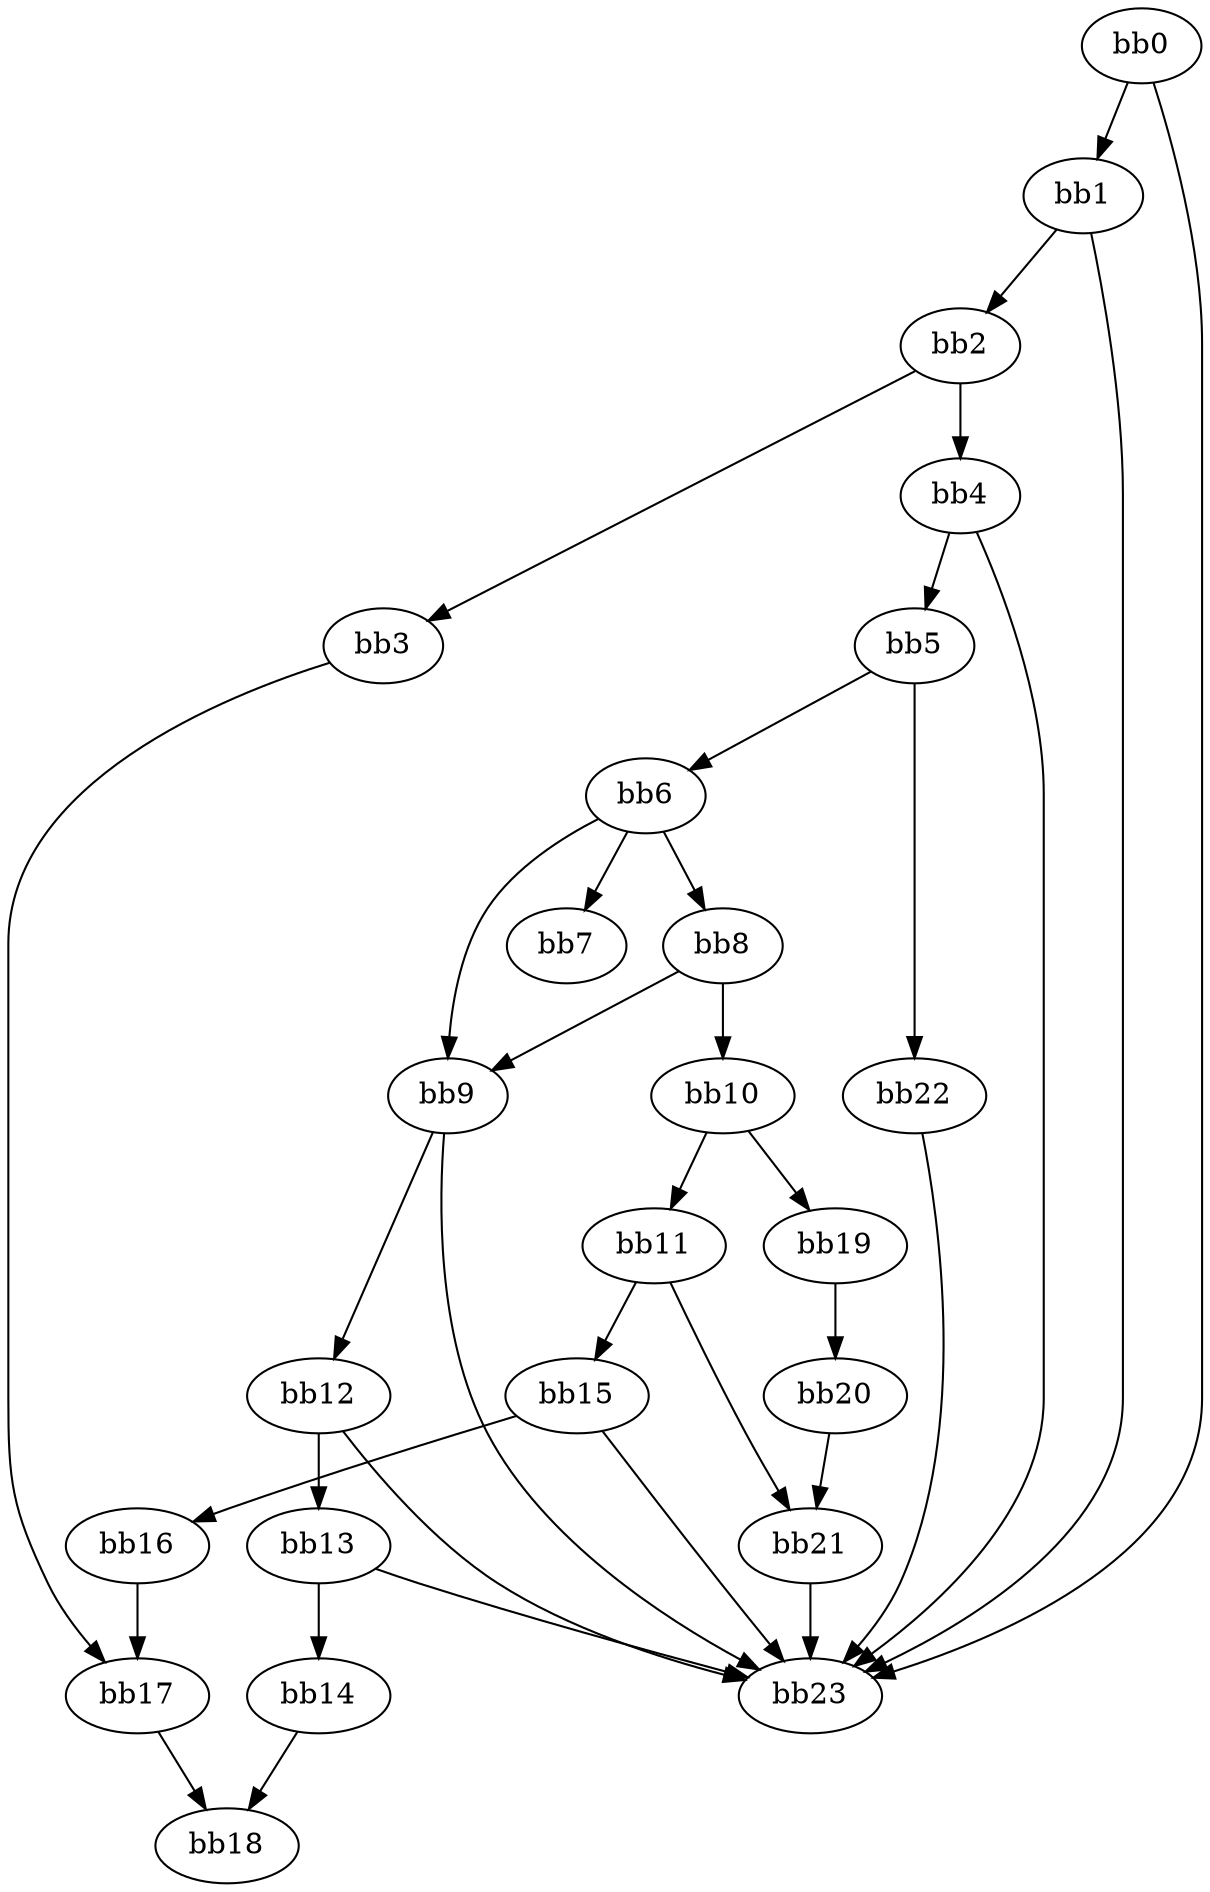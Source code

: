 digraph {
    0 [ label = "bb0\l" ]
    1 [ label = "bb1\l" ]
    2 [ label = "bb2\l" ]
    3 [ label = "bb3\l" ]
    4 [ label = "bb4\l" ]
    5 [ label = "bb5\l" ]
    6 [ label = "bb6\l" ]
    7 [ label = "bb7\l" ]
    8 [ label = "bb8\l" ]
    9 [ label = "bb9\l" ]
    10 [ label = "bb10\l" ]
    11 [ label = "bb11\l" ]
    12 [ label = "bb12\l" ]
    13 [ label = "bb13\l" ]
    14 [ label = "bb14\l" ]
    15 [ label = "bb15\l" ]
    16 [ label = "bb16\l" ]
    17 [ label = "bb17\l" ]
    18 [ label = "bb18\l" ]
    19 [ label = "bb19\l" ]
    20 [ label = "bb20\l" ]
    21 [ label = "bb21\l" ]
    22 [ label = "bb22\l" ]
    23 [ label = "bb23\l" ]
    0 -> 1 [ ]
    0 -> 23 [ ]
    1 -> 2 [ ]
    1 -> 23 [ ]
    2 -> 3 [ ]
    2 -> 4 [ ]
    3 -> 17 [ ]
    4 -> 5 [ ]
    4 -> 23 [ ]
    5 -> 6 [ ]
    5 -> 22 [ ]
    6 -> 7 [ ]
    6 -> 8 [ ]
    6 -> 9 [ ]
    8 -> 9 [ ]
    8 -> 10 [ ]
    9 -> 12 [ ]
    9 -> 23 [ ]
    10 -> 11 [ ]
    10 -> 19 [ ]
    11 -> 15 [ ]
    11 -> 21 [ ]
    12 -> 13 [ ]
    12 -> 23 [ ]
    13 -> 14 [ ]
    13 -> 23 [ ]
    14 -> 18 [ ]
    15 -> 16 [ ]
    15 -> 23 [ ]
    16 -> 17 [ ]
    17 -> 18 [ ]
    19 -> 20 [ ]
    20 -> 21 [ ]
    21 -> 23 [ ]
    22 -> 23 [ ]
}

